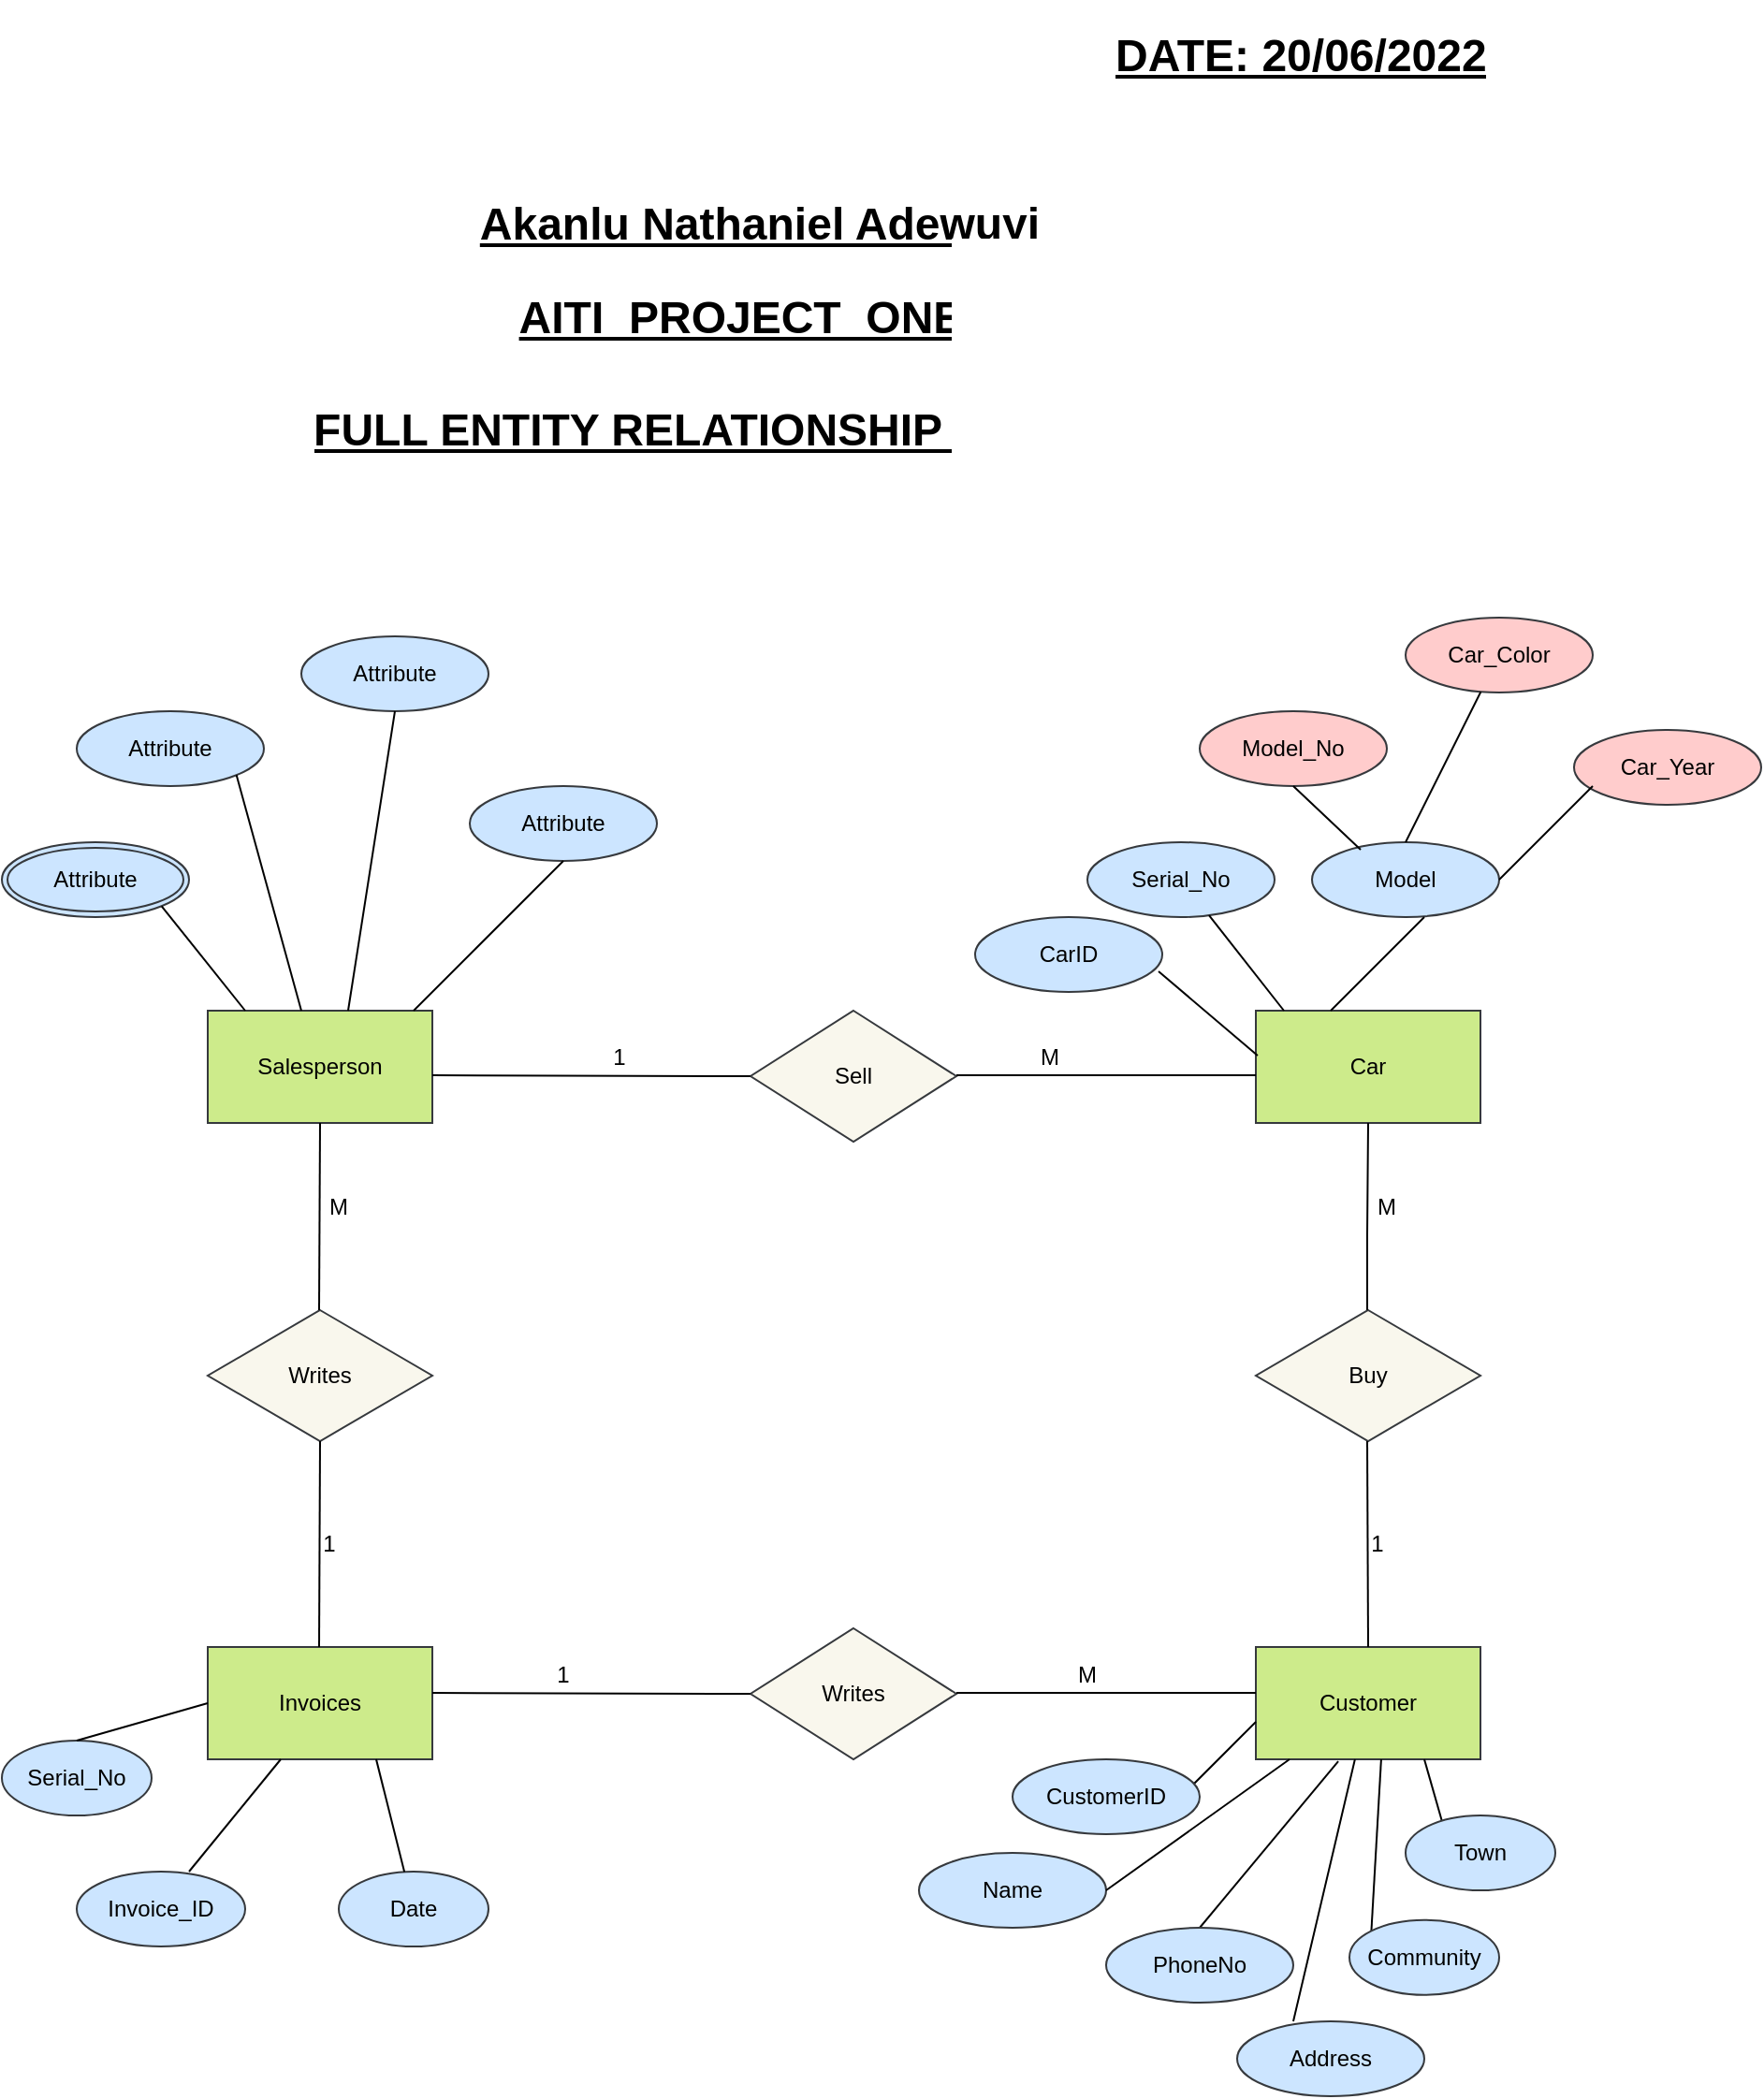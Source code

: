 <mxfile version="19.0.3" type="device"><diagram id="ZTDRnFZ0otliYasEFuLz" name="Page-1"><mxGraphModel dx="868" dy="1653" grid="1" gridSize="10" guides="1" tooltips="1" connect="1" arrows="1" fold="1" page="1" pageScale="1" pageWidth="850" pageHeight="1100" math="0" shadow="0"><root><mxCell id="0"/><mxCell id="1" parent="0"/><mxCell id="_VPbcNc63ixCExZGIwrj-1" value="&lt;h1&gt;&lt;u&gt;Akanlu Nathaniel Adewuyi&lt;/u&gt;&lt;/h1&gt;" style="text;html=1;strokeColor=none;fillColor=none;spacing=5;spacingTop=-20;whiteSpace=wrap;overflow=hidden;rounded=0;align=center;" parent="1" vertex="1"><mxGeometry x="160" y="-80" width="510" height="40" as="geometry"/></mxCell><mxCell id="_VPbcNc63ixCExZGIwrj-2" value="&lt;h1&gt;&lt;u&gt;AITI_PROJECT_ONE&lt;/u&gt;&lt;/h1&gt;" style="text;html=1;strokeColor=none;fillColor=none;spacing=5;spacingTop=-20;whiteSpace=wrap;overflow=hidden;rounded=0;align=center;" parent="1" vertex="1"><mxGeometry x="125" y="-30" width="560" height="40" as="geometry"/></mxCell><mxCell id="_VPbcNc63ixCExZGIwrj-3" value="&lt;h1&gt;&lt;u&gt;FULL ENTITY RELATIONSHIP DIAGRAM&lt;/u&gt;&lt;/h1&gt;" style="text;html=1;strokeColor=none;fillColor=none;spacing=5;spacingTop=-20;whiteSpace=wrap;overflow=hidden;rounded=0;align=center;" parent="1" vertex="1"><mxGeometry x="120" y="30" width="570" height="40" as="geometry"/></mxCell><mxCell id="_VPbcNc63ixCExZGIwrj-4" value="Salesperson" style="rounded=0;whiteSpace=wrap;html=1;fillColor=#cdeb8b;strokeColor=#36393d;" parent="1" vertex="1"><mxGeometry x="120" y="360" width="120" height="60" as="geometry"/></mxCell><mxCell id="_VPbcNc63ixCExZGIwrj-5" value="Car" style="rounded=0;whiteSpace=wrap;html=1;fillColor=#cdeb8b;strokeColor=#36393d;" parent="1" vertex="1"><mxGeometry x="680" y="360" width="120" height="60" as="geometry"/></mxCell><mxCell id="_VPbcNc63ixCExZGIwrj-6" value="Invoices" style="rounded=0;whiteSpace=wrap;html=1;fillColor=#cdeb8b;strokeColor=#36393d;" parent="1" vertex="1"><mxGeometry x="120" y="700" width="120" height="60" as="geometry"/></mxCell><mxCell id="_VPbcNc63ixCExZGIwrj-7" value="Customer" style="rounded=0;whiteSpace=wrap;html=1;fillColor=#cdeb8b;strokeColor=#36393d;" parent="1" vertex="1"><mxGeometry x="680" y="700" width="120" height="60" as="geometry"/></mxCell><mxCell id="_VPbcNc63ixCExZGIwrj-8" value="Sell" style="rhombus;whiteSpace=wrap;html=1;fillColor=#f9f7ed;strokeColor=#36393d;" parent="1" vertex="1"><mxGeometry x="410" y="360" width="110" height="70" as="geometry"/></mxCell><mxCell id="_VPbcNc63ixCExZGIwrj-9" value="Writes" style="rhombus;whiteSpace=wrap;html=1;fillColor=#f9f7ed;strokeColor=#36393d;" parent="1" vertex="1"><mxGeometry x="120" y="520" width="120" height="70" as="geometry"/></mxCell><mxCell id="_VPbcNc63ixCExZGIwrj-10" value="Buy" style="rhombus;whiteSpace=wrap;html=1;fillColor=#f9f7ed;strokeColor=#36393d;" parent="1" vertex="1"><mxGeometry x="680" y="520" width="120" height="70" as="geometry"/></mxCell><mxCell id="_VPbcNc63ixCExZGIwrj-11" value="Writes" style="rhombus;whiteSpace=wrap;html=1;fillColor=#f9f7ed;strokeColor=#36393d;" parent="1" vertex="1"><mxGeometry x="410" y="690" width="110" height="70" as="geometry"/></mxCell><mxCell id="_VPbcNc63ixCExZGIwrj-17" value="" style="endArrow=none;html=1;rounded=0;" parent="1" edge="1"><mxGeometry width="50" height="50" relative="1" as="geometry"><mxPoint x="520" y="394.5" as="sourcePoint"/><mxPoint x="680" y="394.5" as="targetPoint"/></mxGeometry></mxCell><mxCell id="_VPbcNc63ixCExZGIwrj-18" value="" style="endArrow=none;html=1;rounded=0;entryX=0.5;entryY=1;entryDx=0;entryDy=0;" parent="1" target="_VPbcNc63ixCExZGIwrj-4" edge="1"><mxGeometry width="50" height="50" relative="1" as="geometry"><mxPoint x="179.5" y="520" as="sourcePoint"/><mxPoint x="179.5" y="430" as="targetPoint"/></mxGeometry></mxCell><mxCell id="_VPbcNc63ixCExZGIwrj-19" value="" style="endArrow=none;html=1;rounded=0;entryX=0.5;entryY=1;entryDx=0;entryDy=0;" parent="1" target="_VPbcNc63ixCExZGIwrj-9" edge="1"><mxGeometry width="50" height="50" relative="1" as="geometry"><mxPoint x="179.5" y="700" as="sourcePoint"/><mxPoint x="179.5" y="610" as="targetPoint"/></mxGeometry></mxCell><mxCell id="_VPbcNc63ixCExZGIwrj-21" value="" style="endArrow=none;html=1;rounded=0;entryX=0;entryY=0.5;entryDx=0;entryDy=0;" parent="1" target="_VPbcNc63ixCExZGIwrj-8" edge="1"><mxGeometry width="50" height="50" relative="1" as="geometry"><mxPoint x="240" y="394.5" as="sourcePoint"/><mxPoint x="340" y="394.5" as="targetPoint"/></mxGeometry></mxCell><mxCell id="_VPbcNc63ixCExZGIwrj-22" value="" style="endArrow=none;html=1;rounded=0;entryX=0.5;entryY=1;entryDx=0;entryDy=0;" parent="1" target="_VPbcNc63ixCExZGIwrj-5" edge="1"><mxGeometry width="50" height="50" relative="1" as="geometry"><mxPoint x="739.5" y="520" as="sourcePoint"/><mxPoint x="739.5" y="430" as="targetPoint"/><Array as="points"><mxPoint x="739.5" y="480"/></Array></mxGeometry></mxCell><mxCell id="_VPbcNc63ixCExZGIwrj-23" value="" style="endArrow=none;html=1;rounded=0;exitX=0.5;exitY=0;exitDx=0;exitDy=0;" parent="1" source="_VPbcNc63ixCExZGIwrj-7" edge="1"><mxGeometry width="50" height="50" relative="1" as="geometry"><mxPoint x="739.5" y="680" as="sourcePoint"/><mxPoint x="739.5" y="590" as="targetPoint"/></mxGeometry></mxCell><mxCell id="_VPbcNc63ixCExZGIwrj-25" value="" style="endArrow=none;html=1;rounded=0;entryX=0;entryY=0.5;entryDx=0;entryDy=0;" parent="1" target="_VPbcNc63ixCExZGIwrj-11" edge="1"><mxGeometry width="50" height="50" relative="1" as="geometry"><mxPoint x="240" y="724.5" as="sourcePoint"/><mxPoint x="400" y="724.5" as="targetPoint"/></mxGeometry></mxCell><mxCell id="_VPbcNc63ixCExZGIwrj-26" value="" style="endArrow=none;html=1;rounded=0;" parent="1" edge="1"><mxGeometry width="50" height="50" relative="1" as="geometry"><mxPoint x="520" y="724.5" as="sourcePoint"/><mxPoint x="680" y="724.5" as="targetPoint"/></mxGeometry></mxCell><mxCell id="_VPbcNc63ixCExZGIwrj-28" value="Date" style="ellipse;whiteSpace=wrap;html=1;align=center;fillColor=#cce5ff;strokeColor=#36393d;" parent="1" vertex="1"><mxGeometry x="190" y="820" width="80" height="40" as="geometry"/></mxCell><mxCell id="_VPbcNc63ixCExZGIwrj-29" value="Invoice_ID" style="ellipse;whiteSpace=wrap;html=1;align=center;fillColor=#cce5ff;strokeColor=#36393d;" parent="1" vertex="1"><mxGeometry x="50" y="820" width="90" height="40" as="geometry"/></mxCell><mxCell id="_VPbcNc63ixCExZGIwrj-30" value="Serial_No" style="ellipse;whiteSpace=wrap;html=1;align=center;fillColor=#cce5ff;strokeColor=#36393d;" parent="1" vertex="1"><mxGeometry x="10" y="750" width="80" height="40" as="geometry"/></mxCell><mxCell id="_VPbcNc63ixCExZGIwrj-32" value="" style="endArrow=none;html=1;rounded=0;entryX=0;entryY=0.5;entryDx=0;entryDy=0;" parent="1" target="_VPbcNc63ixCExZGIwrj-6" edge="1"><mxGeometry width="50" height="50" relative="1" as="geometry"><mxPoint x="50" y="750" as="sourcePoint"/><mxPoint x="120" y="750" as="targetPoint"/></mxGeometry></mxCell><mxCell id="_VPbcNc63ixCExZGIwrj-33" value="" style="endArrow=none;html=1;rounded=0;entryX=0.325;entryY=1;entryDx=0;entryDy=0;entryPerimeter=0;" parent="1" target="_VPbcNc63ixCExZGIwrj-6" edge="1"><mxGeometry width="50" height="50" relative="1" as="geometry"><mxPoint x="110" y="820" as="sourcePoint"/><mxPoint x="180" y="820" as="targetPoint"/></mxGeometry></mxCell><mxCell id="_VPbcNc63ixCExZGIwrj-34" value="" style="endArrow=none;html=1;rounded=0;entryX=0.75;entryY=1;entryDx=0;entryDy=0;" parent="1" source="_VPbcNc63ixCExZGIwrj-28" target="_VPbcNc63ixCExZGIwrj-6" edge="1"><mxGeometry width="50" height="50" relative="1" as="geometry"><mxPoint x="195" y="820" as="sourcePoint"/><mxPoint x="265" y="820" as="targetPoint"/></mxGeometry></mxCell><mxCell id="_VPbcNc63ixCExZGIwrj-42" value="" style="endArrow=none;html=1;rounded=0;" parent="1" edge="1"><mxGeometry width="50" height="50" relative="1" as="geometry"><mxPoint x="640" y="780" as="sourcePoint"/><mxPoint x="680" y="740" as="targetPoint"/></mxGeometry></mxCell><mxCell id="_VPbcNc63ixCExZGIwrj-43" value="" style="endArrow=none;html=1;rounded=0;entryX=0.367;entryY=1.017;entryDx=0;entryDy=0;entryPerimeter=0;" parent="1" target="_VPbcNc63ixCExZGIwrj-7" edge="1"><mxGeometry width="50" height="50" relative="1" as="geometry"><mxPoint x="650" y="850" as="sourcePoint"/><mxPoint x="700" y="800" as="targetPoint"/></mxGeometry></mxCell><mxCell id="_VPbcNc63ixCExZGIwrj-44" value="" style="endArrow=none;html=1;rounded=0;entryX=0.558;entryY=1;entryDx=0;entryDy=0;exitX=0;exitY=0;exitDx=0;exitDy=0;entryPerimeter=0;" parent="1" source="_VPbcNc63ixCExZGIwrj-49" target="_VPbcNc63ixCExZGIwrj-7" edge="1"><mxGeometry width="50" height="50" relative="1" as="geometry"><mxPoint x="717.574" y="865.858" as="sourcePoint"/><mxPoint x="765" y="815" as="targetPoint"/></mxGeometry></mxCell><mxCell id="_VPbcNc63ixCExZGIwrj-45" value="" style="endArrow=none;html=1;rounded=0;" parent="1" edge="1"><mxGeometry width="50" height="50" relative="1" as="geometry"><mxPoint x="780" y="795" as="sourcePoint"/><mxPoint x="770" y="760" as="targetPoint"/></mxGeometry></mxCell><mxCell id="_VPbcNc63ixCExZGIwrj-47" value="CustomerID" style="ellipse;whiteSpace=wrap;html=1;align=center;fillColor=#cce5ff;strokeColor=#36393d;" parent="1" vertex="1"><mxGeometry x="550" y="760" width="100" height="40" as="geometry"/></mxCell><mxCell id="_VPbcNc63ixCExZGIwrj-48" value="PhoneNo" style="ellipse;whiteSpace=wrap;html=1;align=center;fillColor=#cce5ff;strokeColor=#36393d;" parent="1" vertex="1"><mxGeometry x="600" y="850" width="100" height="40" as="geometry"/></mxCell><mxCell id="_VPbcNc63ixCExZGIwrj-49" value="Community" style="ellipse;whiteSpace=wrap;html=1;align=center;fillColor=#cce5ff;strokeColor=#36393d;" parent="1" vertex="1"><mxGeometry x="730" y="845.86" width="80" height="40" as="geometry"/></mxCell><mxCell id="_VPbcNc63ixCExZGIwrj-50" value="Town" style="ellipse;whiteSpace=wrap;html=1;align=center;fillColor=#cce5ff;strokeColor=#36393d;" parent="1" vertex="1"><mxGeometry x="760" y="790" width="80" height="40" as="geometry"/></mxCell><mxCell id="_VPbcNc63ixCExZGIwrj-51" value="Name" style="ellipse;whiteSpace=wrap;html=1;align=center;fillColor=#cce5ff;strokeColor=#36393d;" parent="1" vertex="1"><mxGeometry x="500" y="810" width="100" height="40" as="geometry"/></mxCell><mxCell id="_VPbcNc63ixCExZGIwrj-52" value="Address" style="ellipse;whiteSpace=wrap;html=1;align=center;fillColor=#cce5ff;strokeColor=#36393d;" parent="1" vertex="1"><mxGeometry x="670" y="900" width="100" height="40" as="geometry"/></mxCell><mxCell id="_VPbcNc63ixCExZGIwrj-53" value="" style="endArrow=none;html=1;rounded=0;" parent="1" target="_VPbcNc63ixCExZGIwrj-7" edge="1"><mxGeometry width="50" height="50" relative="1" as="geometry"><mxPoint x="600" y="830" as="sourcePoint"/><mxPoint x="650" y="780" as="targetPoint"/></mxGeometry></mxCell><mxCell id="_VPbcNc63ixCExZGIwrj-54" value="" style="endArrow=none;html=1;rounded=0;" parent="1" target="_VPbcNc63ixCExZGIwrj-7" edge="1"><mxGeometry width="50" height="50" relative="1" as="geometry"><mxPoint x="700" y="900" as="sourcePoint"/><mxPoint x="750" y="860" as="targetPoint"/></mxGeometry></mxCell><mxCell id="_VPbcNc63ixCExZGIwrj-55" value="CarID" style="ellipse;whiteSpace=wrap;html=1;align=center;fillColor=#cce5ff;strokeColor=#36393d;" parent="1" vertex="1"><mxGeometry x="530" y="310" width="100" height="40" as="geometry"/></mxCell><mxCell id="_VPbcNc63ixCExZGIwrj-56" value="Serial_No" style="ellipse;whiteSpace=wrap;html=1;align=center;fillColor=#cce5ff;strokeColor=#36393d;" parent="1" vertex="1"><mxGeometry x="590" y="270" width="100" height="40" as="geometry"/></mxCell><mxCell id="_VPbcNc63ixCExZGIwrj-57" value="Model" style="ellipse;whiteSpace=wrap;html=1;align=center;fillColor=#cce5ff;strokeColor=#36393d;" parent="1" vertex="1"><mxGeometry x="710" y="270" width="100" height="40" as="geometry"/></mxCell><mxCell id="_VPbcNc63ixCExZGIwrj-58" value="Model_No" style="ellipse;whiteSpace=wrap;html=1;align=center;fillColor=#ffcccc;strokeColor=#36393d;" parent="1" vertex="1"><mxGeometry x="650" y="200" width="100" height="40" as="geometry"/></mxCell><mxCell id="_VPbcNc63ixCExZGIwrj-59" value="Car_Color" style="ellipse;whiteSpace=wrap;html=1;align=center;fillColor=#ffcccc;strokeColor=#36393d;" parent="1" vertex="1"><mxGeometry x="760" y="150" width="100" height="40" as="geometry"/></mxCell><mxCell id="_VPbcNc63ixCExZGIwrj-60" value="Car_Year" style="ellipse;whiteSpace=wrap;html=1;align=center;fillColor=#ffcccc;strokeColor=#36393d;" parent="1" vertex="1"><mxGeometry x="850" y="210" width="100" height="40" as="geometry"/></mxCell><mxCell id="_VPbcNc63ixCExZGIwrj-61" value="" style="endArrow=none;html=1;rounded=0;entryX=0.008;entryY=0.4;entryDx=0;entryDy=0;entryPerimeter=0;exitX=0.98;exitY=0.725;exitDx=0;exitDy=0;exitPerimeter=0;" parent="1" source="_VPbcNc63ixCExZGIwrj-55" target="_VPbcNc63ixCExZGIwrj-5" edge="1"><mxGeometry width="50" height="50" relative="1" as="geometry"><mxPoint x="625" y="370" as="sourcePoint"/><mxPoint x="675" y="370" as="targetPoint"/></mxGeometry></mxCell><mxCell id="_VPbcNc63ixCExZGIwrj-62" value="" style="endArrow=none;html=1;rounded=0;" parent="1" target="_VPbcNc63ixCExZGIwrj-56" edge="1"><mxGeometry width="50" height="50" relative="1" as="geometry"><mxPoint x="695" y="360" as="sourcePoint"/><mxPoint x="745" y="310" as="targetPoint"/></mxGeometry></mxCell><mxCell id="_VPbcNc63ixCExZGIwrj-63" value="" style="endArrow=none;html=1;rounded=0;" parent="1" edge="1"><mxGeometry width="50" height="50" relative="1" as="geometry"><mxPoint x="720" y="360" as="sourcePoint"/><mxPoint x="770" y="310" as="targetPoint"/></mxGeometry></mxCell><mxCell id="_VPbcNc63ixCExZGIwrj-64" value="" style="endArrow=none;html=1;rounded=0;entryX=0.5;entryY=1;entryDx=0;entryDy=0;exitX=0.26;exitY=0.1;exitDx=0;exitDy=0;exitPerimeter=0;" parent="1" source="_VPbcNc63ixCExZGIwrj-57" target="_VPbcNc63ixCExZGIwrj-58" edge="1"><mxGeometry width="50" height="50" relative="1" as="geometry"><mxPoint x="730" y="270" as="sourcePoint"/><mxPoint x="780" y="220" as="targetPoint"/></mxGeometry></mxCell><mxCell id="_VPbcNc63ixCExZGIwrj-66" value="" style="endArrow=none;html=1;rounded=0;" parent="1" edge="1"><mxGeometry width="50" height="50" relative="1" as="geometry"><mxPoint x="810" y="290" as="sourcePoint"/><mxPoint x="860" y="240" as="targetPoint"/></mxGeometry></mxCell><mxCell id="_VPbcNc63ixCExZGIwrj-67" value="" style="endArrow=none;html=1;rounded=0;" parent="1" target="_VPbcNc63ixCExZGIwrj-59" edge="1"><mxGeometry width="50" height="50" relative="1" as="geometry"><mxPoint x="760" y="270" as="sourcePoint"/><mxPoint x="810" y="220" as="targetPoint"/></mxGeometry></mxCell><mxCell id="_VPbcNc63ixCExZGIwrj-69" value="Attribute" style="ellipse;whiteSpace=wrap;html=1;align=center;fillColor=#cce5ff;strokeColor=#36393d;" parent="1" vertex="1"><mxGeometry x="50" y="200" width="100" height="40" as="geometry"/></mxCell><mxCell id="_VPbcNc63ixCExZGIwrj-70" value="Attribute" style="ellipse;whiteSpace=wrap;html=1;align=center;fillColor=#cce5ff;strokeColor=#36393d;" parent="1" vertex="1"><mxGeometry x="170" y="160" width="100" height="40" as="geometry"/></mxCell><mxCell id="_VPbcNc63ixCExZGIwrj-71" value="Attribute" style="ellipse;whiteSpace=wrap;html=1;align=center;fillColor=#cce5ff;strokeColor=#36393d;" parent="1" vertex="1"><mxGeometry x="260" y="240" width="100" height="40" as="geometry"/></mxCell><mxCell id="_VPbcNc63ixCExZGIwrj-72" value="Attribute" style="ellipse;shape=doubleEllipse;margin=3;whiteSpace=wrap;html=1;align=center;fillColor=#cce5ff;strokeColor=#36393d;" parent="1" vertex="1"><mxGeometry x="10" y="270" width="100" height="40" as="geometry"/></mxCell><mxCell id="_VPbcNc63ixCExZGIwrj-73" value="" style="endArrow=none;html=1;rounded=0;entryX=1;entryY=1;entryDx=0;entryDy=0;" parent="1" target="_VPbcNc63ixCExZGIwrj-72" edge="1"><mxGeometry width="50" height="50" relative="1" as="geometry"><mxPoint x="140" y="360" as="sourcePoint"/><mxPoint x="190" y="310" as="targetPoint"/></mxGeometry></mxCell><mxCell id="_VPbcNc63ixCExZGIwrj-74" value="" style="endArrow=none;html=1;rounded=0;entryX=1;entryY=1;entryDx=0;entryDy=0;" parent="1" target="_VPbcNc63ixCExZGIwrj-69" edge="1"><mxGeometry width="50" height="50" relative="1" as="geometry"><mxPoint x="170" y="360" as="sourcePoint"/><mxPoint x="220" y="310" as="targetPoint"/></mxGeometry></mxCell><mxCell id="_VPbcNc63ixCExZGIwrj-75" value="" style="endArrow=none;html=1;rounded=0;entryX=0.5;entryY=1;entryDx=0;entryDy=0;" parent="1" target="_VPbcNc63ixCExZGIwrj-70" edge="1"><mxGeometry width="50" height="50" relative="1" as="geometry"><mxPoint x="195" y="360" as="sourcePoint"/><mxPoint x="245" y="310" as="targetPoint"/></mxGeometry></mxCell><mxCell id="_VPbcNc63ixCExZGIwrj-76" value="" style="endArrow=none;html=1;rounded=0;entryX=0.5;entryY=1;entryDx=0;entryDy=0;" parent="1" target="_VPbcNc63ixCExZGIwrj-71" edge="1"><mxGeometry width="50" height="50" relative="1" as="geometry"><mxPoint x="230" y="360" as="sourcePoint"/><mxPoint x="280" y="310" as="targetPoint"/></mxGeometry></mxCell><mxCell id="_VPbcNc63ixCExZGIwrj-78" value="M" style="text;html=1;strokeColor=none;fillColor=none;align=center;verticalAlign=middle;whiteSpace=wrap;rounded=0;" parent="1" vertex="1"><mxGeometry x="540" y="370" width="60" height="30" as="geometry"/></mxCell><mxCell id="_VPbcNc63ixCExZGIwrj-80" value="1" style="text;html=1;strokeColor=none;fillColor=none;align=center;verticalAlign=middle;whiteSpace=wrap;rounded=0;" parent="1" vertex="1"><mxGeometry x="310" y="380" width="60" height="10" as="geometry"/></mxCell><mxCell id="_VPbcNc63ixCExZGIwrj-81" value="1" style="text;html=1;strokeColor=none;fillColor=none;align=center;verticalAlign=middle;whiteSpace=wrap;rounded=0;" parent="1" vertex="1"><mxGeometry x="160" y="630" width="50" height="30" as="geometry"/></mxCell><mxCell id="_VPbcNc63ixCExZGIwrj-82" value="M" style="text;html=1;strokeColor=none;fillColor=none;align=center;verticalAlign=middle;whiteSpace=wrap;rounded=0;" parent="1" vertex="1"><mxGeometry x="170" y="450" width="40" height="30" as="geometry"/></mxCell><mxCell id="_VPbcNc63ixCExZGIwrj-83" value="1" style="text;html=1;strokeColor=none;fillColor=none;align=center;verticalAlign=middle;whiteSpace=wrap;rounded=0;" parent="1" vertex="1"><mxGeometry x="280" y="700" width="60" height="30" as="geometry"/></mxCell><mxCell id="_VPbcNc63ixCExZGIwrj-85" value="M" style="text;html=1;strokeColor=none;fillColor=none;align=center;verticalAlign=middle;whiteSpace=wrap;rounded=0;" parent="1" vertex="1"><mxGeometry x="560" y="700" width="60" height="30" as="geometry"/></mxCell><mxCell id="_VPbcNc63ixCExZGIwrj-88" value="1" style="text;html=1;strokeColor=none;fillColor=none;align=center;verticalAlign=middle;whiteSpace=wrap;rounded=0;" parent="1" vertex="1"><mxGeometry x="740" y="630" width="10" height="30" as="geometry"/></mxCell><mxCell id="_VPbcNc63ixCExZGIwrj-89" value="M" style="text;html=1;strokeColor=none;fillColor=none;align=center;verticalAlign=middle;whiteSpace=wrap;rounded=0;" parent="1" vertex="1"><mxGeometry x="720" y="450" width="60" height="30" as="geometry"/></mxCell><mxCell id="_VPbcNc63ixCExZGIwrj-90" value="&lt;h1&gt;&lt;u&gt;DATE: 20/06/2022&lt;/u&gt;&lt;/h1&gt;" style="text;html=1;strokeColor=none;fillColor=none;spacing=5;spacingTop=-20;whiteSpace=wrap;overflow=hidden;rounded=0;" parent="1" vertex="1"><mxGeometry x="600" y="-170" width="330" height="40" as="geometry"/></mxCell></root></mxGraphModel></diagram></mxfile>